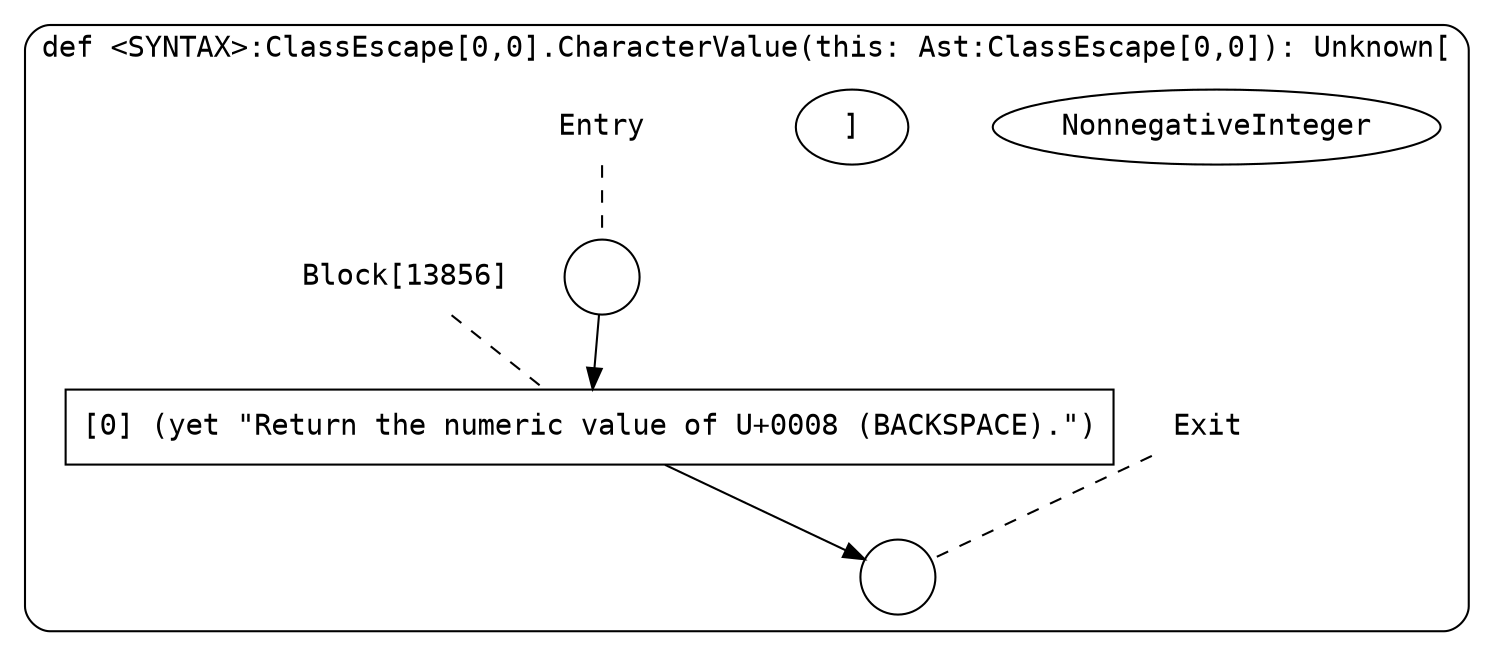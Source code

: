 digraph {
  graph [fontname = "Consolas"]
  node [fontname = "Consolas"]
  edge [fontname = "Consolas"]
  subgraph cluster2214 {
    label = "def <SYNTAX>:ClassEscape[0,0].CharacterValue(this: Ast:ClassEscape[0,0]): Unknown["NonnegativeInteger"]"
    style = rounded
    cluster2214_entry_name [shape=none, label=<<font color="black">Entry</font>>]
    cluster2214_entry_name -> cluster2214_entry [arrowhead=none, color="black", style=dashed]
    cluster2214_entry [shape=circle label=" " color="black" fillcolor="white" style=filled]
    cluster2214_entry -> node13856 [color="black"]
    cluster2214_exit_name [shape=none, label=<<font color="black">Exit</font>>]
    cluster2214_exit_name -> cluster2214_exit [arrowhead=none, color="black", style=dashed]
    cluster2214_exit [shape=circle label=" " color="black" fillcolor="white" style=filled]
    node13856_name [shape=none, label=<<font color="black">Block[13856]</font>>]
    node13856_name -> node13856 [arrowhead=none, color="black", style=dashed]
    node13856 [shape=box, label=<<font color="black">[0] (yet &quot;Return the numeric value of U+0008 (BACKSPACE).&quot;)<BR ALIGN="LEFT"/></font>> color="black" fillcolor="white", style=filled]
    node13856 -> cluster2214_exit [color="black"]
  }
}
